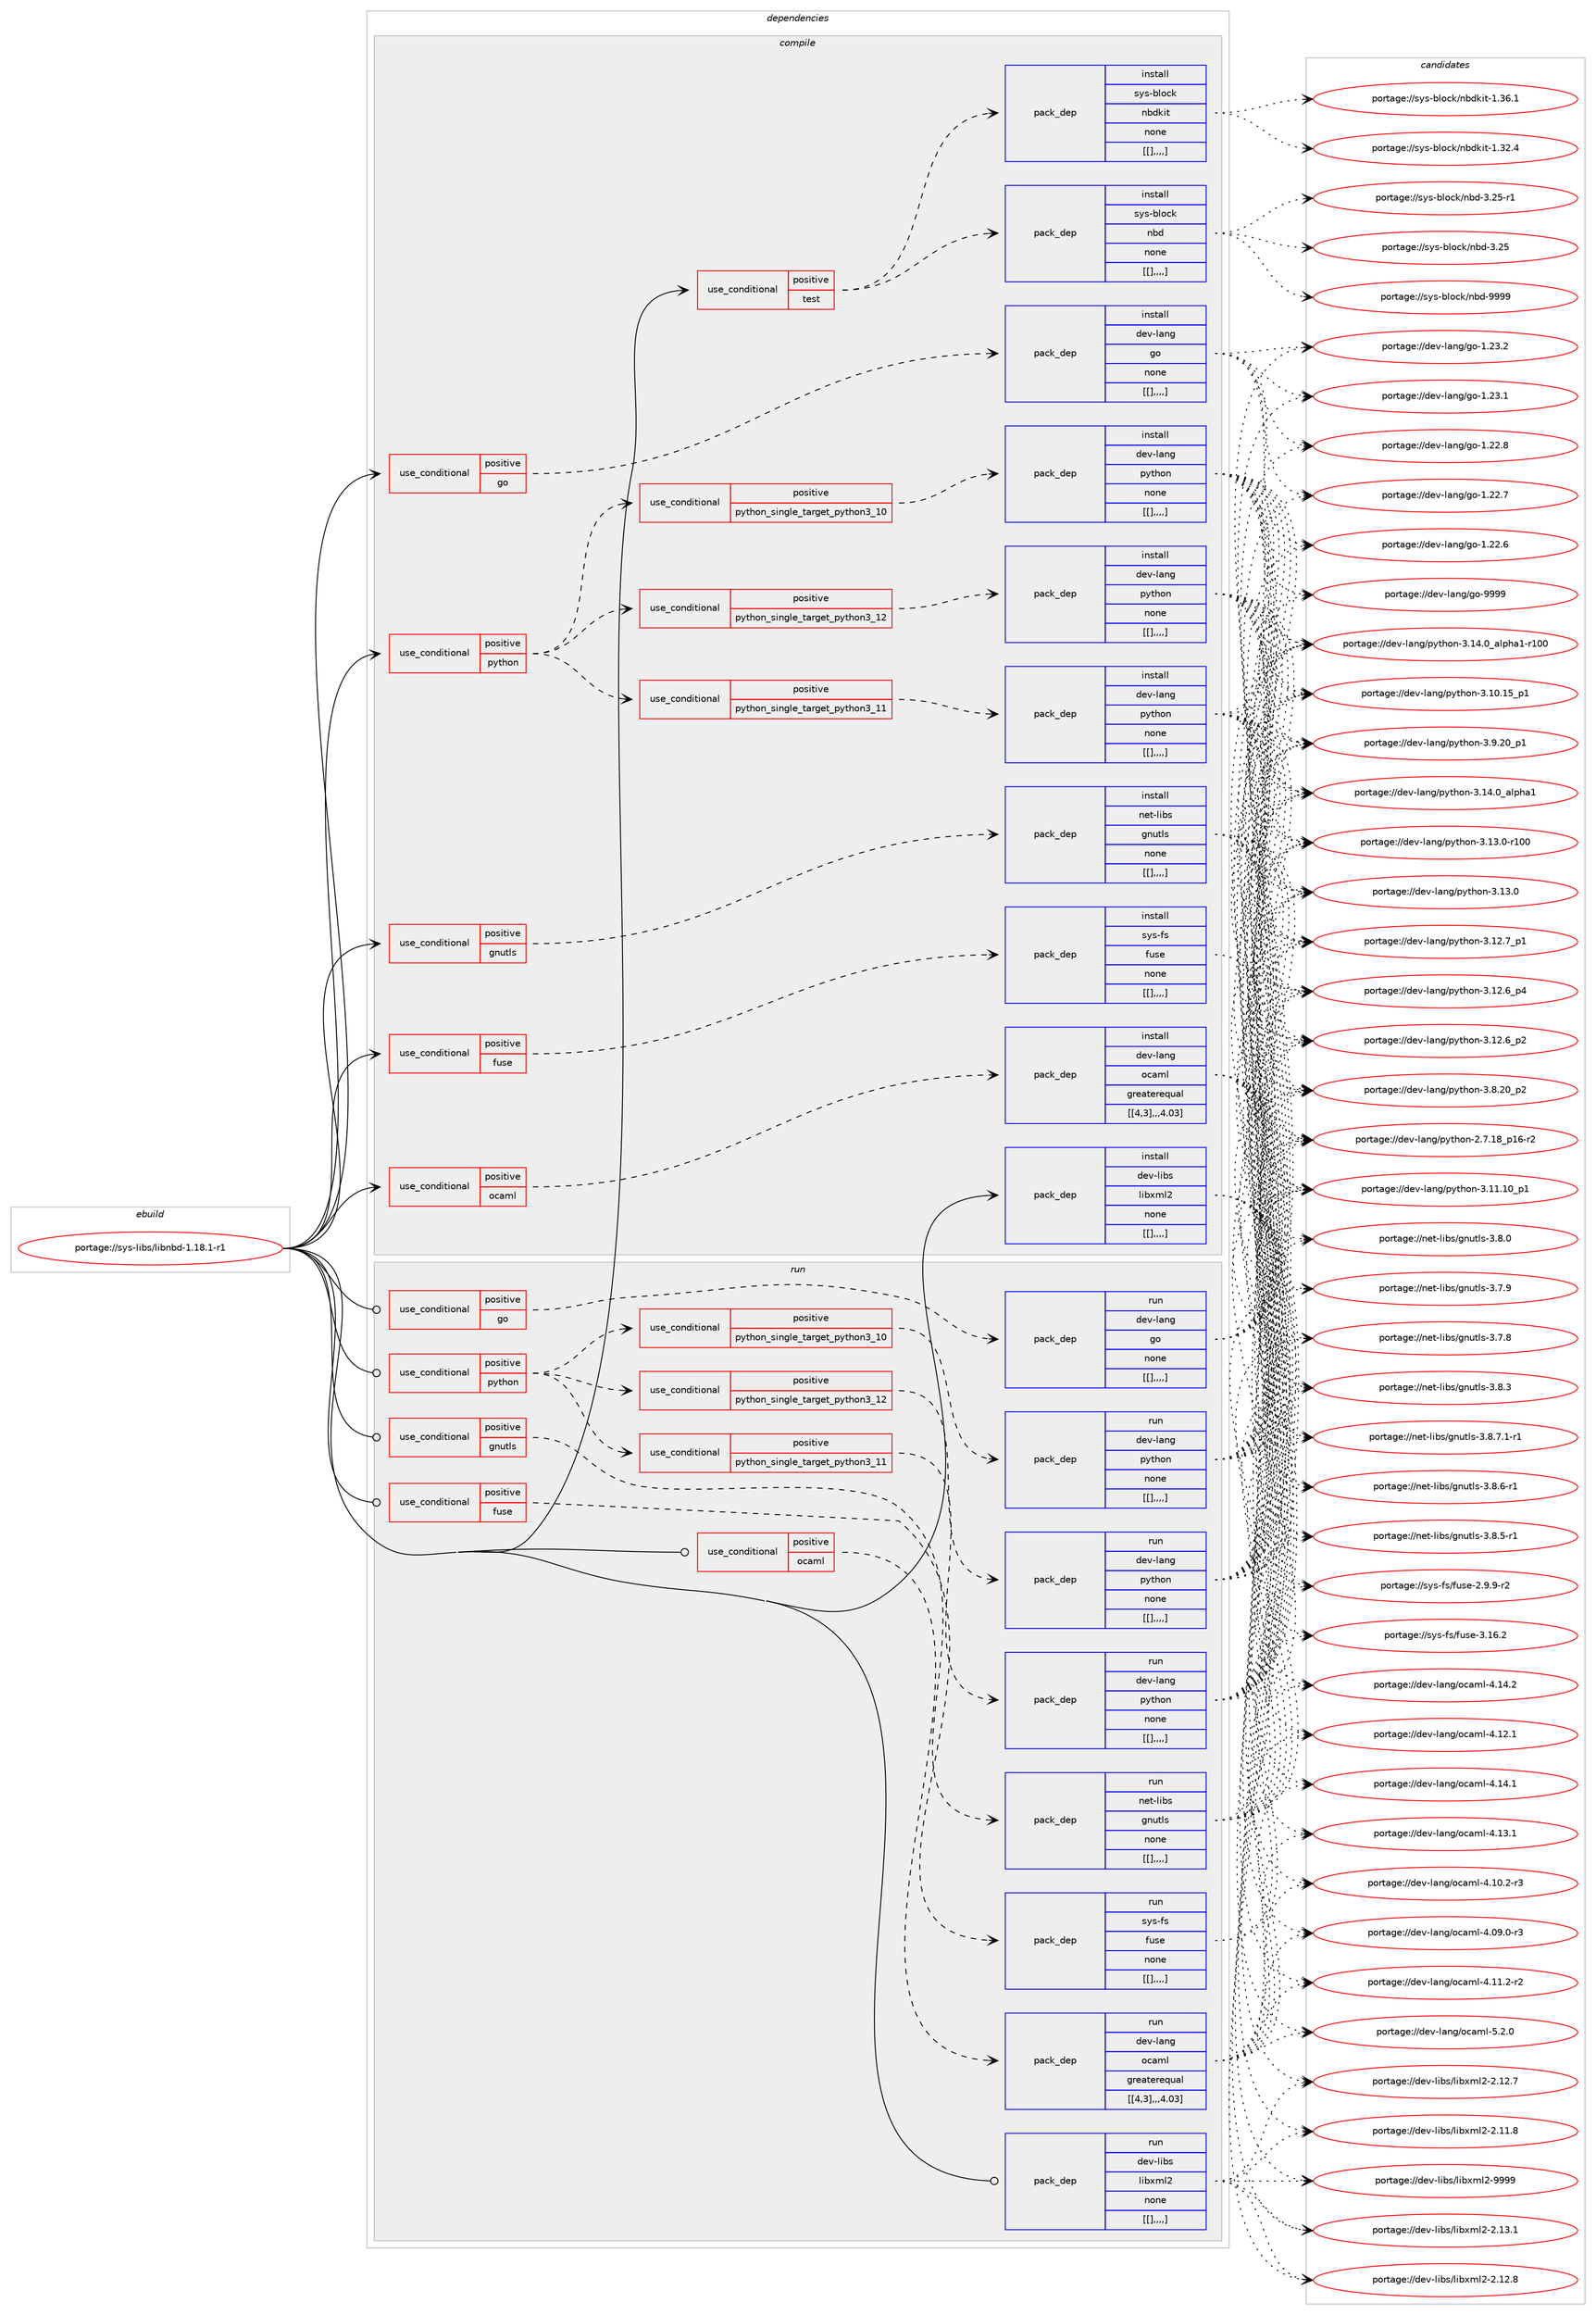 digraph prolog {

# *************
# Graph options
# *************

newrank=true;
concentrate=true;
compound=true;
graph [rankdir=LR,fontname=Helvetica,fontsize=10,ranksep=1.5];#, ranksep=2.5, nodesep=0.2];
edge  [arrowhead=vee];
node  [fontname=Helvetica,fontsize=10];

# **********
# The ebuild
# **********

subgraph cluster_leftcol {
color=gray;
label=<<i>ebuild</i>>;
id [label="portage://sys-libs/libnbd-1.18.1-r1", color=red, width=4, href="../sys-libs/libnbd-1.18.1-r1.svg"];
}

# ****************
# The dependencies
# ****************

subgraph cluster_midcol {
color=gray;
label=<<i>dependencies</i>>;
subgraph cluster_compile {
fillcolor="#eeeeee";
style=filled;
label=<<i>compile</i>>;
subgraph cond124373 {
dependency464687 [label=<<TABLE BORDER="0" CELLBORDER="1" CELLSPACING="0" CELLPADDING="4"><TR><TD ROWSPAN="3" CELLPADDING="10">use_conditional</TD></TR><TR><TD>positive</TD></TR><TR><TD>fuse</TD></TR></TABLE>>, shape=none, color=red];
subgraph pack337060 {
dependency464730 [label=<<TABLE BORDER="0" CELLBORDER="1" CELLSPACING="0" CELLPADDING="4" WIDTH="220"><TR><TD ROWSPAN="6" CELLPADDING="30">pack_dep</TD></TR><TR><TD WIDTH="110">install</TD></TR><TR><TD>sys-fs</TD></TR><TR><TD>fuse</TD></TR><TR><TD>none</TD></TR><TR><TD>[[],,,,]</TD></TR></TABLE>>, shape=none, color=blue];
}
dependency464687:e -> dependency464730:w [weight=20,style="dashed",arrowhead="vee"];
}
id:e -> dependency464687:w [weight=20,style="solid",arrowhead="vee"];
subgraph cond124401 {
dependency464738 [label=<<TABLE BORDER="0" CELLBORDER="1" CELLSPACING="0" CELLPADDING="4"><TR><TD ROWSPAN="3" CELLPADDING="10">use_conditional</TD></TR><TR><TD>positive</TD></TR><TR><TD>gnutls</TD></TR></TABLE>>, shape=none, color=red];
subgraph pack337079 {
dependency464758 [label=<<TABLE BORDER="0" CELLBORDER="1" CELLSPACING="0" CELLPADDING="4" WIDTH="220"><TR><TD ROWSPAN="6" CELLPADDING="30">pack_dep</TD></TR><TR><TD WIDTH="110">install</TD></TR><TR><TD>net-libs</TD></TR><TR><TD>gnutls</TD></TR><TR><TD>none</TD></TR><TR><TD>[[],,,,]</TD></TR></TABLE>>, shape=none, color=blue];
}
dependency464738:e -> dependency464758:w [weight=20,style="dashed",arrowhead="vee"];
}
id:e -> dependency464738:w [weight=20,style="solid",arrowhead="vee"];
subgraph cond124419 {
dependency464785 [label=<<TABLE BORDER="0" CELLBORDER="1" CELLSPACING="0" CELLPADDING="4"><TR><TD ROWSPAN="3" CELLPADDING="10">use_conditional</TD></TR><TR><TD>positive</TD></TR><TR><TD>go</TD></TR></TABLE>>, shape=none, color=red];
subgraph pack337112 {
dependency464803 [label=<<TABLE BORDER="0" CELLBORDER="1" CELLSPACING="0" CELLPADDING="4" WIDTH="220"><TR><TD ROWSPAN="6" CELLPADDING="30">pack_dep</TD></TR><TR><TD WIDTH="110">install</TD></TR><TR><TD>dev-lang</TD></TR><TR><TD>go</TD></TR><TR><TD>none</TD></TR><TR><TD>[[],,,,]</TD></TR></TABLE>>, shape=none, color=blue];
}
dependency464785:e -> dependency464803:w [weight=20,style="dashed",arrowhead="vee"];
}
id:e -> dependency464785:w [weight=20,style="solid",arrowhead="vee"];
subgraph cond124438 {
dependency464807 [label=<<TABLE BORDER="0" CELLBORDER="1" CELLSPACING="0" CELLPADDING="4"><TR><TD ROWSPAN="3" CELLPADDING="10">use_conditional</TD></TR><TR><TD>positive</TD></TR><TR><TD>ocaml</TD></TR></TABLE>>, shape=none, color=red];
subgraph pack337126 {
dependency464832 [label=<<TABLE BORDER="0" CELLBORDER="1" CELLSPACING="0" CELLPADDING="4" WIDTH="220"><TR><TD ROWSPAN="6" CELLPADDING="30">pack_dep</TD></TR><TR><TD WIDTH="110">install</TD></TR><TR><TD>dev-lang</TD></TR><TR><TD>ocaml</TD></TR><TR><TD>greaterequal</TD></TR><TR><TD>[[4,3],,,4.03]</TD></TR></TABLE>>, shape=none, color=blue];
}
dependency464807:e -> dependency464832:w [weight=20,style="dashed",arrowhead="vee"];
}
id:e -> dependency464807:w [weight=20,style="solid",arrowhead="vee"];
subgraph cond124461 {
dependency464917 [label=<<TABLE BORDER="0" CELLBORDER="1" CELLSPACING="0" CELLPADDING="4"><TR><TD ROWSPAN="3" CELLPADDING="10">use_conditional</TD></TR><TR><TD>positive</TD></TR><TR><TD>python</TD></TR></TABLE>>, shape=none, color=red];
subgraph cond124481 {
dependency464938 [label=<<TABLE BORDER="0" CELLBORDER="1" CELLSPACING="0" CELLPADDING="4"><TR><TD ROWSPAN="3" CELLPADDING="10">use_conditional</TD></TR><TR><TD>positive</TD></TR><TR><TD>python_single_target_python3_10</TD></TR></TABLE>>, shape=none, color=red];
subgraph pack337194 {
dependency464974 [label=<<TABLE BORDER="0" CELLBORDER="1" CELLSPACING="0" CELLPADDING="4" WIDTH="220"><TR><TD ROWSPAN="6" CELLPADDING="30">pack_dep</TD></TR><TR><TD WIDTH="110">install</TD></TR><TR><TD>dev-lang</TD></TR><TR><TD>python</TD></TR><TR><TD>none</TD></TR><TR><TD>[[],,,,]</TD></TR></TABLE>>, shape=none, color=blue];
}
dependency464938:e -> dependency464974:w [weight=20,style="dashed",arrowhead="vee"];
}
dependency464917:e -> dependency464938:w [weight=20,style="dashed",arrowhead="vee"];
subgraph cond124519 {
dependency464978 [label=<<TABLE BORDER="0" CELLBORDER="1" CELLSPACING="0" CELLPADDING="4"><TR><TD ROWSPAN="3" CELLPADDING="10">use_conditional</TD></TR><TR><TD>positive</TD></TR><TR><TD>python_single_target_python3_11</TD></TR></TABLE>>, shape=none, color=red];
subgraph pack337206 {
dependency464981 [label=<<TABLE BORDER="0" CELLBORDER="1" CELLSPACING="0" CELLPADDING="4" WIDTH="220"><TR><TD ROWSPAN="6" CELLPADDING="30">pack_dep</TD></TR><TR><TD WIDTH="110">install</TD></TR><TR><TD>dev-lang</TD></TR><TR><TD>python</TD></TR><TR><TD>none</TD></TR><TR><TD>[[],,,,]</TD></TR></TABLE>>, shape=none, color=blue];
}
dependency464978:e -> dependency464981:w [weight=20,style="dashed",arrowhead="vee"];
}
dependency464917:e -> dependency464978:w [weight=20,style="dashed",arrowhead="vee"];
subgraph cond124525 {
dependency464986 [label=<<TABLE BORDER="0" CELLBORDER="1" CELLSPACING="0" CELLPADDING="4"><TR><TD ROWSPAN="3" CELLPADDING="10">use_conditional</TD></TR><TR><TD>positive</TD></TR><TR><TD>python_single_target_python3_12</TD></TR></TABLE>>, shape=none, color=red];
subgraph pack337211 {
dependency465010 [label=<<TABLE BORDER="0" CELLBORDER="1" CELLSPACING="0" CELLPADDING="4" WIDTH="220"><TR><TD ROWSPAN="6" CELLPADDING="30">pack_dep</TD></TR><TR><TD WIDTH="110">install</TD></TR><TR><TD>dev-lang</TD></TR><TR><TD>python</TD></TR><TR><TD>none</TD></TR><TR><TD>[[],,,,]</TD></TR></TABLE>>, shape=none, color=blue];
}
dependency464986:e -> dependency465010:w [weight=20,style="dashed",arrowhead="vee"];
}
dependency464917:e -> dependency464986:w [weight=20,style="dashed",arrowhead="vee"];
}
id:e -> dependency464917:w [weight=20,style="solid",arrowhead="vee"];
subgraph cond124562 {
dependency465074 [label=<<TABLE BORDER="0" CELLBORDER="1" CELLSPACING="0" CELLPADDING="4"><TR><TD ROWSPAN="3" CELLPADDING="10">use_conditional</TD></TR><TR><TD>positive</TD></TR><TR><TD>test</TD></TR></TABLE>>, shape=none, color=red];
subgraph pack337256 {
dependency465078 [label=<<TABLE BORDER="0" CELLBORDER="1" CELLSPACING="0" CELLPADDING="4" WIDTH="220"><TR><TD ROWSPAN="6" CELLPADDING="30">pack_dep</TD></TR><TR><TD WIDTH="110">install</TD></TR><TR><TD>sys-block</TD></TR><TR><TD>nbd</TD></TR><TR><TD>none</TD></TR><TR><TD>[[],,,,]</TD></TR></TABLE>>, shape=none, color=blue];
}
dependency465074:e -> dependency465078:w [weight=20,style="dashed",arrowhead="vee"];
subgraph pack337259 {
dependency465082 [label=<<TABLE BORDER="0" CELLBORDER="1" CELLSPACING="0" CELLPADDING="4" WIDTH="220"><TR><TD ROWSPAN="6" CELLPADDING="30">pack_dep</TD></TR><TR><TD WIDTH="110">install</TD></TR><TR><TD>sys-block</TD></TR><TR><TD>nbdkit</TD></TR><TR><TD>none</TD></TR><TR><TD>[[],,,,]</TD></TR></TABLE>>, shape=none, color=blue];
}
dependency465074:e -> dependency465082:w [weight=20,style="dashed",arrowhead="vee"];
}
id:e -> dependency465074:w [weight=20,style="solid",arrowhead="vee"];
subgraph pack337264 {
dependency465111 [label=<<TABLE BORDER="0" CELLBORDER="1" CELLSPACING="0" CELLPADDING="4" WIDTH="220"><TR><TD ROWSPAN="6" CELLPADDING="30">pack_dep</TD></TR><TR><TD WIDTH="110">install</TD></TR><TR><TD>dev-libs</TD></TR><TR><TD>libxml2</TD></TR><TR><TD>none</TD></TR><TR><TD>[[],,,,]</TD></TR></TABLE>>, shape=none, color=blue];
}
id:e -> dependency465111:w [weight=20,style="solid",arrowhead="vee"];
}
subgraph cluster_compileandrun {
fillcolor="#eeeeee";
style=filled;
label=<<i>compile and run</i>>;
}
subgraph cluster_run {
fillcolor="#eeeeee";
style=filled;
label=<<i>run</i>>;
subgraph cond124581 {
dependency465118 [label=<<TABLE BORDER="0" CELLBORDER="1" CELLSPACING="0" CELLPADDING="4"><TR><TD ROWSPAN="3" CELLPADDING="10">use_conditional</TD></TR><TR><TD>positive</TD></TR><TR><TD>fuse</TD></TR></TABLE>>, shape=none, color=red];
subgraph pack337282 {
dependency465121 [label=<<TABLE BORDER="0" CELLBORDER="1" CELLSPACING="0" CELLPADDING="4" WIDTH="220"><TR><TD ROWSPAN="6" CELLPADDING="30">pack_dep</TD></TR><TR><TD WIDTH="110">run</TD></TR><TR><TD>sys-fs</TD></TR><TR><TD>fuse</TD></TR><TR><TD>none</TD></TR><TR><TD>[[],,,,]</TD></TR></TABLE>>, shape=none, color=blue];
}
dependency465118:e -> dependency465121:w [weight=20,style="dashed",arrowhead="vee"];
}
id:e -> dependency465118:w [weight=20,style="solid",arrowhead="odot"];
subgraph cond124606 {
dependency465214 [label=<<TABLE BORDER="0" CELLBORDER="1" CELLSPACING="0" CELLPADDING="4"><TR><TD ROWSPAN="3" CELLPADDING="10">use_conditional</TD></TR><TR><TD>positive</TD></TR><TR><TD>gnutls</TD></TR></TABLE>>, shape=none, color=red];
subgraph pack337372 {
dependency465300 [label=<<TABLE BORDER="0" CELLBORDER="1" CELLSPACING="0" CELLPADDING="4" WIDTH="220"><TR><TD ROWSPAN="6" CELLPADDING="30">pack_dep</TD></TR><TR><TD WIDTH="110">run</TD></TR><TR><TD>net-libs</TD></TR><TR><TD>gnutls</TD></TR><TR><TD>none</TD></TR><TR><TD>[[],,,,]</TD></TR></TABLE>>, shape=none, color=blue];
}
dependency465214:e -> dependency465300:w [weight=20,style="dashed",arrowhead="vee"];
}
id:e -> dependency465214:w [weight=20,style="solid",arrowhead="odot"];
subgraph cond124676 {
dependency465346 [label=<<TABLE BORDER="0" CELLBORDER="1" CELLSPACING="0" CELLPADDING="4"><TR><TD ROWSPAN="3" CELLPADDING="10">use_conditional</TD></TR><TR><TD>positive</TD></TR><TR><TD>go</TD></TR></TABLE>>, shape=none, color=red];
subgraph pack337437 {
dependency465393 [label=<<TABLE BORDER="0" CELLBORDER="1" CELLSPACING="0" CELLPADDING="4" WIDTH="220"><TR><TD ROWSPAN="6" CELLPADDING="30">pack_dep</TD></TR><TR><TD WIDTH="110">run</TD></TR><TR><TD>dev-lang</TD></TR><TR><TD>go</TD></TR><TR><TD>none</TD></TR><TR><TD>[[],,,,]</TD></TR></TABLE>>, shape=none, color=blue];
}
dependency465346:e -> dependency465393:w [weight=20,style="dashed",arrowhead="vee"];
}
id:e -> dependency465346:w [weight=20,style="solid",arrowhead="odot"];
subgraph cond124731 {
dependency465465 [label=<<TABLE BORDER="0" CELLBORDER="1" CELLSPACING="0" CELLPADDING="4"><TR><TD ROWSPAN="3" CELLPADDING="10">use_conditional</TD></TR><TR><TD>positive</TD></TR><TR><TD>ocaml</TD></TR></TABLE>>, shape=none, color=red];
subgraph pack337483 {
dependency465468 [label=<<TABLE BORDER="0" CELLBORDER="1" CELLSPACING="0" CELLPADDING="4" WIDTH="220"><TR><TD ROWSPAN="6" CELLPADDING="30">pack_dep</TD></TR><TR><TD WIDTH="110">run</TD></TR><TR><TD>dev-lang</TD></TR><TR><TD>ocaml</TD></TR><TR><TD>greaterequal</TD></TR><TR><TD>[[4,3],,,4.03]</TD></TR></TABLE>>, shape=none, color=blue];
}
dependency465465:e -> dependency465468:w [weight=20,style="dashed",arrowhead="vee"];
}
id:e -> dependency465465:w [weight=20,style="solid",arrowhead="odot"];
subgraph cond124740 {
dependency465516 [label=<<TABLE BORDER="0" CELLBORDER="1" CELLSPACING="0" CELLPADDING="4"><TR><TD ROWSPAN="3" CELLPADDING="10">use_conditional</TD></TR><TR><TD>positive</TD></TR><TR><TD>python</TD></TR></TABLE>>, shape=none, color=red];
subgraph cond124762 {
dependency465564 [label=<<TABLE BORDER="0" CELLBORDER="1" CELLSPACING="0" CELLPADDING="4"><TR><TD ROWSPAN="3" CELLPADDING="10">use_conditional</TD></TR><TR><TD>positive</TD></TR><TR><TD>python_single_target_python3_10</TD></TR></TABLE>>, shape=none, color=red];
subgraph pack337547 {
dependency465621 [label=<<TABLE BORDER="0" CELLBORDER="1" CELLSPACING="0" CELLPADDING="4" WIDTH="220"><TR><TD ROWSPAN="6" CELLPADDING="30">pack_dep</TD></TR><TR><TD WIDTH="110">run</TD></TR><TR><TD>dev-lang</TD></TR><TR><TD>python</TD></TR><TR><TD>none</TD></TR><TR><TD>[[],,,,]</TD></TR></TABLE>>, shape=none, color=blue];
}
dependency465564:e -> dependency465621:w [weight=20,style="dashed",arrowhead="vee"];
}
dependency465516:e -> dependency465564:w [weight=20,style="dashed",arrowhead="vee"];
subgraph cond124787 {
dependency465649 [label=<<TABLE BORDER="0" CELLBORDER="1" CELLSPACING="0" CELLPADDING="4"><TR><TD ROWSPAN="3" CELLPADDING="10">use_conditional</TD></TR><TR><TD>positive</TD></TR><TR><TD>python_single_target_python3_11</TD></TR></TABLE>>, shape=none, color=red];
subgraph pack337604 {
dependency465654 [label=<<TABLE BORDER="0" CELLBORDER="1" CELLSPACING="0" CELLPADDING="4" WIDTH="220"><TR><TD ROWSPAN="6" CELLPADDING="30">pack_dep</TD></TR><TR><TD WIDTH="110">run</TD></TR><TR><TD>dev-lang</TD></TR><TR><TD>python</TD></TR><TR><TD>none</TD></TR><TR><TD>[[],,,,]</TD></TR></TABLE>>, shape=none, color=blue];
}
dependency465649:e -> dependency465654:w [weight=20,style="dashed",arrowhead="vee"];
}
dependency465516:e -> dependency465649:w [weight=20,style="dashed",arrowhead="vee"];
subgraph cond124811 {
dependency465684 [label=<<TABLE BORDER="0" CELLBORDER="1" CELLSPACING="0" CELLPADDING="4"><TR><TD ROWSPAN="3" CELLPADDING="10">use_conditional</TD></TR><TR><TD>positive</TD></TR><TR><TD>python_single_target_python3_12</TD></TR></TABLE>>, shape=none, color=red];
subgraph pack337659 {
dependency465765 [label=<<TABLE BORDER="0" CELLBORDER="1" CELLSPACING="0" CELLPADDING="4" WIDTH="220"><TR><TD ROWSPAN="6" CELLPADDING="30">pack_dep</TD></TR><TR><TD WIDTH="110">run</TD></TR><TR><TD>dev-lang</TD></TR><TR><TD>python</TD></TR><TR><TD>none</TD></TR><TR><TD>[[],,,,]</TD></TR></TABLE>>, shape=none, color=blue];
}
dependency465684:e -> dependency465765:w [weight=20,style="dashed",arrowhead="vee"];
}
dependency465516:e -> dependency465684:w [weight=20,style="dashed",arrowhead="vee"];
}
id:e -> dependency465516:w [weight=20,style="solid",arrowhead="odot"];
subgraph pack337680 {
dependency465772 [label=<<TABLE BORDER="0" CELLBORDER="1" CELLSPACING="0" CELLPADDING="4" WIDTH="220"><TR><TD ROWSPAN="6" CELLPADDING="30">pack_dep</TD></TR><TR><TD WIDTH="110">run</TD></TR><TR><TD>dev-libs</TD></TR><TR><TD>libxml2</TD></TR><TR><TD>none</TD></TR><TR><TD>[[],,,,]</TD></TR></TABLE>>, shape=none, color=blue];
}
id:e -> dependency465772:w [weight=20,style="solid",arrowhead="odot"];
}
}

# **************
# The candidates
# **************

subgraph cluster_choices {
rank=same;
color=gray;
label=<<i>candidates</i>>;

subgraph choice337089 {
color=black;
nodesep=1;
choice115121115451021154710211711510145514649544650 [label="portage://sys-fs/fuse-3.16.2", color=red, width=4,href="../sys-fs/fuse-3.16.2.svg"];
choice11512111545102115471021171151014550465746574511450 [label="portage://sys-fs/fuse-2.9.9-r2", color=red, width=4,href="../sys-fs/fuse-2.9.9-r2.svg"];
dependency464730:e -> choice115121115451021154710211711510145514649544650:w [style=dotted,weight="100"];
dependency464730:e -> choice11512111545102115471021171151014550465746574511450:w [style=dotted,weight="100"];
}
subgraph choice337092 {
color=black;
nodesep=1;
choice11010111645108105981154710311011711610811545514656465546494511449 [label="portage://net-libs/gnutls-3.8.7.1-r1", color=red, width=4,href="../net-libs/gnutls-3.8.7.1-r1.svg"];
choice1101011164510810598115471031101171161081154551465646544511449 [label="portage://net-libs/gnutls-3.8.6-r1", color=red, width=4,href="../net-libs/gnutls-3.8.6-r1.svg"];
choice1101011164510810598115471031101171161081154551465646534511449 [label="portage://net-libs/gnutls-3.8.5-r1", color=red, width=4,href="../net-libs/gnutls-3.8.5-r1.svg"];
choice110101116451081059811547103110117116108115455146564651 [label="portage://net-libs/gnutls-3.8.3", color=red, width=4,href="../net-libs/gnutls-3.8.3.svg"];
choice110101116451081059811547103110117116108115455146564648 [label="portage://net-libs/gnutls-3.8.0", color=red, width=4,href="../net-libs/gnutls-3.8.0.svg"];
choice110101116451081059811547103110117116108115455146554657 [label="portage://net-libs/gnutls-3.7.9", color=red, width=4,href="../net-libs/gnutls-3.7.9.svg"];
choice110101116451081059811547103110117116108115455146554656 [label="portage://net-libs/gnutls-3.7.8", color=red, width=4,href="../net-libs/gnutls-3.7.8.svg"];
dependency464758:e -> choice11010111645108105981154710311011711610811545514656465546494511449:w [style=dotted,weight="100"];
dependency464758:e -> choice1101011164510810598115471031101171161081154551465646544511449:w [style=dotted,weight="100"];
dependency464758:e -> choice1101011164510810598115471031101171161081154551465646534511449:w [style=dotted,weight="100"];
dependency464758:e -> choice110101116451081059811547103110117116108115455146564651:w [style=dotted,weight="100"];
dependency464758:e -> choice110101116451081059811547103110117116108115455146564648:w [style=dotted,weight="100"];
dependency464758:e -> choice110101116451081059811547103110117116108115455146554657:w [style=dotted,weight="100"];
dependency464758:e -> choice110101116451081059811547103110117116108115455146554656:w [style=dotted,weight="100"];
}
subgraph choice337115 {
color=black;
nodesep=1;
choice1001011184510897110103471031114557575757 [label="portage://dev-lang/go-9999", color=red, width=4,href="../dev-lang/go-9999.svg"];
choice10010111845108971101034710311145494650514650 [label="portage://dev-lang/go-1.23.2", color=red, width=4,href="../dev-lang/go-1.23.2.svg"];
choice10010111845108971101034710311145494650514649 [label="portage://dev-lang/go-1.23.1", color=red, width=4,href="../dev-lang/go-1.23.1.svg"];
choice10010111845108971101034710311145494650504656 [label="portage://dev-lang/go-1.22.8", color=red, width=4,href="../dev-lang/go-1.22.8.svg"];
choice10010111845108971101034710311145494650504655 [label="portage://dev-lang/go-1.22.7", color=red, width=4,href="../dev-lang/go-1.22.7.svg"];
choice10010111845108971101034710311145494650504654 [label="portage://dev-lang/go-1.22.6", color=red, width=4,href="../dev-lang/go-1.22.6.svg"];
dependency464803:e -> choice1001011184510897110103471031114557575757:w [style=dotted,weight="100"];
dependency464803:e -> choice10010111845108971101034710311145494650514650:w [style=dotted,weight="100"];
dependency464803:e -> choice10010111845108971101034710311145494650514649:w [style=dotted,weight="100"];
dependency464803:e -> choice10010111845108971101034710311145494650504656:w [style=dotted,weight="100"];
dependency464803:e -> choice10010111845108971101034710311145494650504655:w [style=dotted,weight="100"];
dependency464803:e -> choice10010111845108971101034710311145494650504654:w [style=dotted,weight="100"];
}
subgraph choice337122 {
color=black;
nodesep=1;
choice1001011184510897110103471119997109108455346504648 [label="portage://dev-lang/ocaml-5.2.0", color=red, width=4,href="../dev-lang/ocaml-5.2.0.svg"];
choice100101118451089711010347111999710910845524649524650 [label="portage://dev-lang/ocaml-4.14.2", color=red, width=4,href="../dev-lang/ocaml-4.14.2.svg"];
choice100101118451089711010347111999710910845524649524649 [label="portage://dev-lang/ocaml-4.14.1", color=red, width=4,href="../dev-lang/ocaml-4.14.1.svg"];
choice100101118451089711010347111999710910845524649514649 [label="portage://dev-lang/ocaml-4.13.1", color=red, width=4,href="../dev-lang/ocaml-4.13.1.svg"];
choice100101118451089711010347111999710910845524649504649 [label="portage://dev-lang/ocaml-4.12.1", color=red, width=4,href="../dev-lang/ocaml-4.12.1.svg"];
choice1001011184510897110103471119997109108455246494946504511450 [label="portage://dev-lang/ocaml-4.11.2-r2", color=red, width=4,href="../dev-lang/ocaml-4.11.2-r2.svg"];
choice1001011184510897110103471119997109108455246494846504511451 [label="portage://dev-lang/ocaml-4.10.2-r3", color=red, width=4,href="../dev-lang/ocaml-4.10.2-r3.svg"];
choice1001011184510897110103471119997109108455246485746484511451 [label="portage://dev-lang/ocaml-4.09.0-r3", color=red, width=4,href="../dev-lang/ocaml-4.09.0-r3.svg"];
dependency464832:e -> choice1001011184510897110103471119997109108455346504648:w [style=dotted,weight="100"];
dependency464832:e -> choice100101118451089711010347111999710910845524649524650:w [style=dotted,weight="100"];
dependency464832:e -> choice100101118451089711010347111999710910845524649524649:w [style=dotted,weight="100"];
dependency464832:e -> choice100101118451089711010347111999710910845524649514649:w [style=dotted,weight="100"];
dependency464832:e -> choice100101118451089711010347111999710910845524649504649:w [style=dotted,weight="100"];
dependency464832:e -> choice1001011184510897110103471119997109108455246494946504511450:w [style=dotted,weight="100"];
dependency464832:e -> choice1001011184510897110103471119997109108455246494846504511451:w [style=dotted,weight="100"];
dependency464832:e -> choice1001011184510897110103471119997109108455246485746484511451:w [style=dotted,weight="100"];
}
subgraph choice337154 {
color=black;
nodesep=1;
choice100101118451089711010347112121116104111110455146495246489597108112104974945114494848 [label="portage://dev-lang/python-3.14.0_alpha1-r100", color=red, width=4,href="../dev-lang/python-3.14.0_alpha1-r100.svg"];
choice1001011184510897110103471121211161041111104551464952464895971081121049749 [label="portage://dev-lang/python-3.14.0_alpha1", color=red, width=4,href="../dev-lang/python-3.14.0_alpha1.svg"];
choice1001011184510897110103471121211161041111104551464951464845114494848 [label="portage://dev-lang/python-3.13.0-r100", color=red, width=4,href="../dev-lang/python-3.13.0-r100.svg"];
choice10010111845108971101034711212111610411111045514649514648 [label="portage://dev-lang/python-3.13.0", color=red, width=4,href="../dev-lang/python-3.13.0.svg"];
choice100101118451089711010347112121116104111110455146495046559511249 [label="portage://dev-lang/python-3.12.7_p1", color=red, width=4,href="../dev-lang/python-3.12.7_p1.svg"];
choice100101118451089711010347112121116104111110455146495046549511252 [label="portage://dev-lang/python-3.12.6_p4", color=red, width=4,href="../dev-lang/python-3.12.6_p4.svg"];
choice100101118451089711010347112121116104111110455146495046549511250 [label="portage://dev-lang/python-3.12.6_p2", color=red, width=4,href="../dev-lang/python-3.12.6_p2.svg"];
choice10010111845108971101034711212111610411111045514649494649489511249 [label="portage://dev-lang/python-3.11.10_p1", color=red, width=4,href="../dev-lang/python-3.11.10_p1.svg"];
choice10010111845108971101034711212111610411111045514649484649539511249 [label="portage://dev-lang/python-3.10.15_p1", color=red, width=4,href="../dev-lang/python-3.10.15_p1.svg"];
choice100101118451089711010347112121116104111110455146574650489511249 [label="portage://dev-lang/python-3.9.20_p1", color=red, width=4,href="../dev-lang/python-3.9.20_p1.svg"];
choice100101118451089711010347112121116104111110455146564650489511250 [label="portage://dev-lang/python-3.8.20_p2", color=red, width=4,href="../dev-lang/python-3.8.20_p2.svg"];
choice100101118451089711010347112121116104111110455046554649569511249544511450 [label="portage://dev-lang/python-2.7.18_p16-r2", color=red, width=4,href="../dev-lang/python-2.7.18_p16-r2.svg"];
dependency464974:e -> choice100101118451089711010347112121116104111110455146495246489597108112104974945114494848:w [style=dotted,weight="100"];
dependency464974:e -> choice1001011184510897110103471121211161041111104551464952464895971081121049749:w [style=dotted,weight="100"];
dependency464974:e -> choice1001011184510897110103471121211161041111104551464951464845114494848:w [style=dotted,weight="100"];
dependency464974:e -> choice10010111845108971101034711212111610411111045514649514648:w [style=dotted,weight="100"];
dependency464974:e -> choice100101118451089711010347112121116104111110455146495046559511249:w [style=dotted,weight="100"];
dependency464974:e -> choice100101118451089711010347112121116104111110455146495046549511252:w [style=dotted,weight="100"];
dependency464974:e -> choice100101118451089711010347112121116104111110455146495046549511250:w [style=dotted,weight="100"];
dependency464974:e -> choice10010111845108971101034711212111610411111045514649494649489511249:w [style=dotted,weight="100"];
dependency464974:e -> choice10010111845108971101034711212111610411111045514649484649539511249:w [style=dotted,weight="100"];
dependency464974:e -> choice100101118451089711010347112121116104111110455146574650489511249:w [style=dotted,weight="100"];
dependency464974:e -> choice100101118451089711010347112121116104111110455146564650489511250:w [style=dotted,weight="100"];
dependency464974:e -> choice100101118451089711010347112121116104111110455046554649569511249544511450:w [style=dotted,weight="100"];
}
subgraph choice337201 {
color=black;
nodesep=1;
choice100101118451089711010347112121116104111110455146495246489597108112104974945114494848 [label="portage://dev-lang/python-3.14.0_alpha1-r100", color=red, width=4,href="../dev-lang/python-3.14.0_alpha1-r100.svg"];
choice1001011184510897110103471121211161041111104551464952464895971081121049749 [label="portage://dev-lang/python-3.14.0_alpha1", color=red, width=4,href="../dev-lang/python-3.14.0_alpha1.svg"];
choice1001011184510897110103471121211161041111104551464951464845114494848 [label="portage://dev-lang/python-3.13.0-r100", color=red, width=4,href="../dev-lang/python-3.13.0-r100.svg"];
choice10010111845108971101034711212111610411111045514649514648 [label="portage://dev-lang/python-3.13.0", color=red, width=4,href="../dev-lang/python-3.13.0.svg"];
choice100101118451089711010347112121116104111110455146495046559511249 [label="portage://dev-lang/python-3.12.7_p1", color=red, width=4,href="../dev-lang/python-3.12.7_p1.svg"];
choice100101118451089711010347112121116104111110455146495046549511252 [label="portage://dev-lang/python-3.12.6_p4", color=red, width=4,href="../dev-lang/python-3.12.6_p4.svg"];
choice100101118451089711010347112121116104111110455146495046549511250 [label="portage://dev-lang/python-3.12.6_p2", color=red, width=4,href="../dev-lang/python-3.12.6_p2.svg"];
choice10010111845108971101034711212111610411111045514649494649489511249 [label="portage://dev-lang/python-3.11.10_p1", color=red, width=4,href="../dev-lang/python-3.11.10_p1.svg"];
choice10010111845108971101034711212111610411111045514649484649539511249 [label="portage://dev-lang/python-3.10.15_p1", color=red, width=4,href="../dev-lang/python-3.10.15_p1.svg"];
choice100101118451089711010347112121116104111110455146574650489511249 [label="portage://dev-lang/python-3.9.20_p1", color=red, width=4,href="../dev-lang/python-3.9.20_p1.svg"];
choice100101118451089711010347112121116104111110455146564650489511250 [label="portage://dev-lang/python-3.8.20_p2", color=red, width=4,href="../dev-lang/python-3.8.20_p2.svg"];
choice100101118451089711010347112121116104111110455046554649569511249544511450 [label="portage://dev-lang/python-2.7.18_p16-r2", color=red, width=4,href="../dev-lang/python-2.7.18_p16-r2.svg"];
dependency464981:e -> choice100101118451089711010347112121116104111110455146495246489597108112104974945114494848:w [style=dotted,weight="100"];
dependency464981:e -> choice1001011184510897110103471121211161041111104551464952464895971081121049749:w [style=dotted,weight="100"];
dependency464981:e -> choice1001011184510897110103471121211161041111104551464951464845114494848:w [style=dotted,weight="100"];
dependency464981:e -> choice10010111845108971101034711212111610411111045514649514648:w [style=dotted,weight="100"];
dependency464981:e -> choice100101118451089711010347112121116104111110455146495046559511249:w [style=dotted,weight="100"];
dependency464981:e -> choice100101118451089711010347112121116104111110455146495046549511252:w [style=dotted,weight="100"];
dependency464981:e -> choice100101118451089711010347112121116104111110455146495046549511250:w [style=dotted,weight="100"];
dependency464981:e -> choice10010111845108971101034711212111610411111045514649494649489511249:w [style=dotted,weight="100"];
dependency464981:e -> choice10010111845108971101034711212111610411111045514649484649539511249:w [style=dotted,weight="100"];
dependency464981:e -> choice100101118451089711010347112121116104111110455146574650489511249:w [style=dotted,weight="100"];
dependency464981:e -> choice100101118451089711010347112121116104111110455146564650489511250:w [style=dotted,weight="100"];
dependency464981:e -> choice100101118451089711010347112121116104111110455046554649569511249544511450:w [style=dotted,weight="100"];
}
subgraph choice337229 {
color=black;
nodesep=1;
choice100101118451089711010347112121116104111110455146495246489597108112104974945114494848 [label="portage://dev-lang/python-3.14.0_alpha1-r100", color=red, width=4,href="../dev-lang/python-3.14.0_alpha1-r100.svg"];
choice1001011184510897110103471121211161041111104551464952464895971081121049749 [label="portage://dev-lang/python-3.14.0_alpha1", color=red, width=4,href="../dev-lang/python-3.14.0_alpha1.svg"];
choice1001011184510897110103471121211161041111104551464951464845114494848 [label="portage://dev-lang/python-3.13.0-r100", color=red, width=4,href="../dev-lang/python-3.13.0-r100.svg"];
choice10010111845108971101034711212111610411111045514649514648 [label="portage://dev-lang/python-3.13.0", color=red, width=4,href="../dev-lang/python-3.13.0.svg"];
choice100101118451089711010347112121116104111110455146495046559511249 [label="portage://dev-lang/python-3.12.7_p1", color=red, width=4,href="../dev-lang/python-3.12.7_p1.svg"];
choice100101118451089711010347112121116104111110455146495046549511252 [label="portage://dev-lang/python-3.12.6_p4", color=red, width=4,href="../dev-lang/python-3.12.6_p4.svg"];
choice100101118451089711010347112121116104111110455146495046549511250 [label="portage://dev-lang/python-3.12.6_p2", color=red, width=4,href="../dev-lang/python-3.12.6_p2.svg"];
choice10010111845108971101034711212111610411111045514649494649489511249 [label="portage://dev-lang/python-3.11.10_p1", color=red, width=4,href="../dev-lang/python-3.11.10_p1.svg"];
choice10010111845108971101034711212111610411111045514649484649539511249 [label="portage://dev-lang/python-3.10.15_p1", color=red, width=4,href="../dev-lang/python-3.10.15_p1.svg"];
choice100101118451089711010347112121116104111110455146574650489511249 [label="portage://dev-lang/python-3.9.20_p1", color=red, width=4,href="../dev-lang/python-3.9.20_p1.svg"];
choice100101118451089711010347112121116104111110455146564650489511250 [label="portage://dev-lang/python-3.8.20_p2", color=red, width=4,href="../dev-lang/python-3.8.20_p2.svg"];
choice100101118451089711010347112121116104111110455046554649569511249544511450 [label="portage://dev-lang/python-2.7.18_p16-r2", color=red, width=4,href="../dev-lang/python-2.7.18_p16-r2.svg"];
dependency465010:e -> choice100101118451089711010347112121116104111110455146495246489597108112104974945114494848:w [style=dotted,weight="100"];
dependency465010:e -> choice1001011184510897110103471121211161041111104551464952464895971081121049749:w [style=dotted,weight="100"];
dependency465010:e -> choice1001011184510897110103471121211161041111104551464951464845114494848:w [style=dotted,weight="100"];
dependency465010:e -> choice10010111845108971101034711212111610411111045514649514648:w [style=dotted,weight="100"];
dependency465010:e -> choice100101118451089711010347112121116104111110455146495046559511249:w [style=dotted,weight="100"];
dependency465010:e -> choice100101118451089711010347112121116104111110455146495046549511252:w [style=dotted,weight="100"];
dependency465010:e -> choice100101118451089711010347112121116104111110455146495046549511250:w [style=dotted,weight="100"];
dependency465010:e -> choice10010111845108971101034711212111610411111045514649494649489511249:w [style=dotted,weight="100"];
dependency465010:e -> choice10010111845108971101034711212111610411111045514649484649539511249:w [style=dotted,weight="100"];
dependency465010:e -> choice100101118451089711010347112121116104111110455146574650489511249:w [style=dotted,weight="100"];
dependency465010:e -> choice100101118451089711010347112121116104111110455146564650489511250:w [style=dotted,weight="100"];
dependency465010:e -> choice100101118451089711010347112121116104111110455046554649569511249544511450:w [style=dotted,weight="100"];
}
subgraph choice337246 {
color=black;
nodesep=1;
choice11512111545981081119910747110981004557575757 [label="portage://sys-block/nbd-9999", color=red, width=4,href="../sys-block/nbd-9999.svg"];
choice115121115459810811199107471109810045514650534511449 [label="portage://sys-block/nbd-3.25-r1", color=red, width=4,href="../sys-block/nbd-3.25-r1.svg"];
choice11512111545981081119910747110981004551465053 [label="portage://sys-block/nbd-3.25", color=red, width=4,href="../sys-block/nbd-3.25.svg"];
dependency465078:e -> choice11512111545981081119910747110981004557575757:w [style=dotted,weight="100"];
dependency465078:e -> choice115121115459810811199107471109810045514650534511449:w [style=dotted,weight="100"];
dependency465078:e -> choice11512111545981081119910747110981004551465053:w [style=dotted,weight="100"];
}
subgraph choice337253 {
color=black;
nodesep=1;
choice115121115459810811199107471109810010710511645494651544649 [label="portage://sys-block/nbdkit-1.36.1", color=red, width=4,href="../sys-block/nbdkit-1.36.1.svg"];
choice115121115459810811199107471109810010710511645494651504652 [label="portage://sys-block/nbdkit-1.32.4", color=red, width=4,href="../sys-block/nbdkit-1.32.4.svg"];
dependency465082:e -> choice115121115459810811199107471109810010710511645494651544649:w [style=dotted,weight="100"];
dependency465082:e -> choice115121115459810811199107471109810010710511645494651504652:w [style=dotted,weight="100"];
}
subgraph choice337256 {
color=black;
nodesep=1;
choice10010111845108105981154710810598120109108504557575757 [label="portage://dev-libs/libxml2-9999", color=red, width=4,href="../dev-libs/libxml2-9999.svg"];
choice100101118451081059811547108105981201091085045504649514649 [label="portage://dev-libs/libxml2-2.13.1", color=red, width=4,href="../dev-libs/libxml2-2.13.1.svg"];
choice100101118451081059811547108105981201091085045504649504656 [label="portage://dev-libs/libxml2-2.12.8", color=red, width=4,href="../dev-libs/libxml2-2.12.8.svg"];
choice100101118451081059811547108105981201091085045504649504655 [label="portage://dev-libs/libxml2-2.12.7", color=red, width=4,href="../dev-libs/libxml2-2.12.7.svg"];
choice100101118451081059811547108105981201091085045504649494656 [label="portage://dev-libs/libxml2-2.11.8", color=red, width=4,href="../dev-libs/libxml2-2.11.8.svg"];
dependency465111:e -> choice10010111845108105981154710810598120109108504557575757:w [style=dotted,weight="100"];
dependency465111:e -> choice100101118451081059811547108105981201091085045504649514649:w [style=dotted,weight="100"];
dependency465111:e -> choice100101118451081059811547108105981201091085045504649504656:w [style=dotted,weight="100"];
dependency465111:e -> choice100101118451081059811547108105981201091085045504649504655:w [style=dotted,weight="100"];
dependency465111:e -> choice100101118451081059811547108105981201091085045504649494656:w [style=dotted,weight="100"];
}
subgraph choice337311 {
color=black;
nodesep=1;
choice115121115451021154710211711510145514649544650 [label="portage://sys-fs/fuse-3.16.2", color=red, width=4,href="../sys-fs/fuse-3.16.2.svg"];
choice11512111545102115471021171151014550465746574511450 [label="portage://sys-fs/fuse-2.9.9-r2", color=red, width=4,href="../sys-fs/fuse-2.9.9-r2.svg"];
dependency465121:e -> choice115121115451021154710211711510145514649544650:w [style=dotted,weight="100"];
dependency465121:e -> choice11512111545102115471021171151014550465746574511450:w [style=dotted,weight="100"];
}
subgraph choice337351 {
color=black;
nodesep=1;
choice11010111645108105981154710311011711610811545514656465546494511449 [label="portage://net-libs/gnutls-3.8.7.1-r1", color=red, width=4,href="../net-libs/gnutls-3.8.7.1-r1.svg"];
choice1101011164510810598115471031101171161081154551465646544511449 [label="portage://net-libs/gnutls-3.8.6-r1", color=red, width=4,href="../net-libs/gnutls-3.8.6-r1.svg"];
choice1101011164510810598115471031101171161081154551465646534511449 [label="portage://net-libs/gnutls-3.8.5-r1", color=red, width=4,href="../net-libs/gnutls-3.8.5-r1.svg"];
choice110101116451081059811547103110117116108115455146564651 [label="portage://net-libs/gnutls-3.8.3", color=red, width=4,href="../net-libs/gnutls-3.8.3.svg"];
choice110101116451081059811547103110117116108115455146564648 [label="portage://net-libs/gnutls-3.8.0", color=red, width=4,href="../net-libs/gnutls-3.8.0.svg"];
choice110101116451081059811547103110117116108115455146554657 [label="portage://net-libs/gnutls-3.7.9", color=red, width=4,href="../net-libs/gnutls-3.7.9.svg"];
choice110101116451081059811547103110117116108115455146554656 [label="portage://net-libs/gnutls-3.7.8", color=red, width=4,href="../net-libs/gnutls-3.7.8.svg"];
dependency465300:e -> choice11010111645108105981154710311011711610811545514656465546494511449:w [style=dotted,weight="100"];
dependency465300:e -> choice1101011164510810598115471031101171161081154551465646544511449:w [style=dotted,weight="100"];
dependency465300:e -> choice1101011164510810598115471031101171161081154551465646534511449:w [style=dotted,weight="100"];
dependency465300:e -> choice110101116451081059811547103110117116108115455146564651:w [style=dotted,weight="100"];
dependency465300:e -> choice110101116451081059811547103110117116108115455146564648:w [style=dotted,weight="100"];
dependency465300:e -> choice110101116451081059811547103110117116108115455146554657:w [style=dotted,weight="100"];
dependency465300:e -> choice110101116451081059811547103110117116108115455146554656:w [style=dotted,weight="100"];
}
subgraph choice337363 {
color=black;
nodesep=1;
choice1001011184510897110103471031114557575757 [label="portage://dev-lang/go-9999", color=red, width=4,href="../dev-lang/go-9999.svg"];
choice10010111845108971101034710311145494650514650 [label="portage://dev-lang/go-1.23.2", color=red, width=4,href="../dev-lang/go-1.23.2.svg"];
choice10010111845108971101034710311145494650514649 [label="portage://dev-lang/go-1.23.1", color=red, width=4,href="../dev-lang/go-1.23.1.svg"];
choice10010111845108971101034710311145494650504656 [label="portage://dev-lang/go-1.22.8", color=red, width=4,href="../dev-lang/go-1.22.8.svg"];
choice10010111845108971101034710311145494650504655 [label="portage://dev-lang/go-1.22.7", color=red, width=4,href="../dev-lang/go-1.22.7.svg"];
choice10010111845108971101034710311145494650504654 [label="portage://dev-lang/go-1.22.6", color=red, width=4,href="../dev-lang/go-1.22.6.svg"];
dependency465393:e -> choice1001011184510897110103471031114557575757:w [style=dotted,weight="100"];
dependency465393:e -> choice10010111845108971101034710311145494650514650:w [style=dotted,weight="100"];
dependency465393:e -> choice10010111845108971101034710311145494650514649:w [style=dotted,weight="100"];
dependency465393:e -> choice10010111845108971101034710311145494650504656:w [style=dotted,weight="100"];
dependency465393:e -> choice10010111845108971101034710311145494650504655:w [style=dotted,weight="100"];
dependency465393:e -> choice10010111845108971101034710311145494650504654:w [style=dotted,weight="100"];
}
subgraph choice337389 {
color=black;
nodesep=1;
choice1001011184510897110103471119997109108455346504648 [label="portage://dev-lang/ocaml-5.2.0", color=red, width=4,href="../dev-lang/ocaml-5.2.0.svg"];
choice100101118451089711010347111999710910845524649524650 [label="portage://dev-lang/ocaml-4.14.2", color=red, width=4,href="../dev-lang/ocaml-4.14.2.svg"];
choice100101118451089711010347111999710910845524649524649 [label="portage://dev-lang/ocaml-4.14.1", color=red, width=4,href="../dev-lang/ocaml-4.14.1.svg"];
choice100101118451089711010347111999710910845524649514649 [label="portage://dev-lang/ocaml-4.13.1", color=red, width=4,href="../dev-lang/ocaml-4.13.1.svg"];
choice100101118451089711010347111999710910845524649504649 [label="portage://dev-lang/ocaml-4.12.1", color=red, width=4,href="../dev-lang/ocaml-4.12.1.svg"];
choice1001011184510897110103471119997109108455246494946504511450 [label="portage://dev-lang/ocaml-4.11.2-r2", color=red, width=4,href="../dev-lang/ocaml-4.11.2-r2.svg"];
choice1001011184510897110103471119997109108455246494846504511451 [label="portage://dev-lang/ocaml-4.10.2-r3", color=red, width=4,href="../dev-lang/ocaml-4.10.2-r3.svg"];
choice1001011184510897110103471119997109108455246485746484511451 [label="portage://dev-lang/ocaml-4.09.0-r3", color=red, width=4,href="../dev-lang/ocaml-4.09.0-r3.svg"];
dependency465468:e -> choice1001011184510897110103471119997109108455346504648:w [style=dotted,weight="100"];
dependency465468:e -> choice100101118451089711010347111999710910845524649524650:w [style=dotted,weight="100"];
dependency465468:e -> choice100101118451089711010347111999710910845524649524649:w [style=dotted,weight="100"];
dependency465468:e -> choice100101118451089711010347111999710910845524649514649:w [style=dotted,weight="100"];
dependency465468:e -> choice100101118451089711010347111999710910845524649504649:w [style=dotted,weight="100"];
dependency465468:e -> choice1001011184510897110103471119997109108455246494946504511450:w [style=dotted,weight="100"];
dependency465468:e -> choice1001011184510897110103471119997109108455246494846504511451:w [style=dotted,weight="100"];
dependency465468:e -> choice1001011184510897110103471119997109108455246485746484511451:w [style=dotted,weight="100"];
}
subgraph choice337403 {
color=black;
nodesep=1;
choice100101118451089711010347112121116104111110455146495246489597108112104974945114494848 [label="portage://dev-lang/python-3.14.0_alpha1-r100", color=red, width=4,href="../dev-lang/python-3.14.0_alpha1-r100.svg"];
choice1001011184510897110103471121211161041111104551464952464895971081121049749 [label="portage://dev-lang/python-3.14.0_alpha1", color=red, width=4,href="../dev-lang/python-3.14.0_alpha1.svg"];
choice1001011184510897110103471121211161041111104551464951464845114494848 [label="portage://dev-lang/python-3.13.0-r100", color=red, width=4,href="../dev-lang/python-3.13.0-r100.svg"];
choice10010111845108971101034711212111610411111045514649514648 [label="portage://dev-lang/python-3.13.0", color=red, width=4,href="../dev-lang/python-3.13.0.svg"];
choice100101118451089711010347112121116104111110455146495046559511249 [label="portage://dev-lang/python-3.12.7_p1", color=red, width=4,href="../dev-lang/python-3.12.7_p1.svg"];
choice100101118451089711010347112121116104111110455146495046549511252 [label="portage://dev-lang/python-3.12.6_p4", color=red, width=4,href="../dev-lang/python-3.12.6_p4.svg"];
choice100101118451089711010347112121116104111110455146495046549511250 [label="portage://dev-lang/python-3.12.6_p2", color=red, width=4,href="../dev-lang/python-3.12.6_p2.svg"];
choice10010111845108971101034711212111610411111045514649494649489511249 [label="portage://dev-lang/python-3.11.10_p1", color=red, width=4,href="../dev-lang/python-3.11.10_p1.svg"];
choice10010111845108971101034711212111610411111045514649484649539511249 [label="portage://dev-lang/python-3.10.15_p1", color=red, width=4,href="../dev-lang/python-3.10.15_p1.svg"];
choice100101118451089711010347112121116104111110455146574650489511249 [label="portage://dev-lang/python-3.9.20_p1", color=red, width=4,href="../dev-lang/python-3.9.20_p1.svg"];
choice100101118451089711010347112121116104111110455146564650489511250 [label="portage://dev-lang/python-3.8.20_p2", color=red, width=4,href="../dev-lang/python-3.8.20_p2.svg"];
choice100101118451089711010347112121116104111110455046554649569511249544511450 [label="portage://dev-lang/python-2.7.18_p16-r2", color=red, width=4,href="../dev-lang/python-2.7.18_p16-r2.svg"];
dependency465621:e -> choice100101118451089711010347112121116104111110455146495246489597108112104974945114494848:w [style=dotted,weight="100"];
dependency465621:e -> choice1001011184510897110103471121211161041111104551464952464895971081121049749:w [style=dotted,weight="100"];
dependency465621:e -> choice1001011184510897110103471121211161041111104551464951464845114494848:w [style=dotted,weight="100"];
dependency465621:e -> choice10010111845108971101034711212111610411111045514649514648:w [style=dotted,weight="100"];
dependency465621:e -> choice100101118451089711010347112121116104111110455146495046559511249:w [style=dotted,weight="100"];
dependency465621:e -> choice100101118451089711010347112121116104111110455146495046549511252:w [style=dotted,weight="100"];
dependency465621:e -> choice100101118451089711010347112121116104111110455146495046549511250:w [style=dotted,weight="100"];
dependency465621:e -> choice10010111845108971101034711212111610411111045514649494649489511249:w [style=dotted,weight="100"];
dependency465621:e -> choice10010111845108971101034711212111610411111045514649484649539511249:w [style=dotted,weight="100"];
dependency465621:e -> choice100101118451089711010347112121116104111110455146574650489511249:w [style=dotted,weight="100"];
dependency465621:e -> choice100101118451089711010347112121116104111110455146564650489511250:w [style=dotted,weight="100"];
dependency465621:e -> choice100101118451089711010347112121116104111110455046554649569511249544511450:w [style=dotted,weight="100"];
}
subgraph choice337445 {
color=black;
nodesep=1;
choice100101118451089711010347112121116104111110455146495246489597108112104974945114494848 [label="portage://dev-lang/python-3.14.0_alpha1-r100", color=red, width=4,href="../dev-lang/python-3.14.0_alpha1-r100.svg"];
choice1001011184510897110103471121211161041111104551464952464895971081121049749 [label="portage://dev-lang/python-3.14.0_alpha1", color=red, width=4,href="../dev-lang/python-3.14.0_alpha1.svg"];
choice1001011184510897110103471121211161041111104551464951464845114494848 [label="portage://dev-lang/python-3.13.0-r100", color=red, width=4,href="../dev-lang/python-3.13.0-r100.svg"];
choice10010111845108971101034711212111610411111045514649514648 [label="portage://dev-lang/python-3.13.0", color=red, width=4,href="../dev-lang/python-3.13.0.svg"];
choice100101118451089711010347112121116104111110455146495046559511249 [label="portage://dev-lang/python-3.12.7_p1", color=red, width=4,href="../dev-lang/python-3.12.7_p1.svg"];
choice100101118451089711010347112121116104111110455146495046549511252 [label="portage://dev-lang/python-3.12.6_p4", color=red, width=4,href="../dev-lang/python-3.12.6_p4.svg"];
choice100101118451089711010347112121116104111110455146495046549511250 [label="portage://dev-lang/python-3.12.6_p2", color=red, width=4,href="../dev-lang/python-3.12.6_p2.svg"];
choice10010111845108971101034711212111610411111045514649494649489511249 [label="portage://dev-lang/python-3.11.10_p1", color=red, width=4,href="../dev-lang/python-3.11.10_p1.svg"];
choice10010111845108971101034711212111610411111045514649484649539511249 [label="portage://dev-lang/python-3.10.15_p1", color=red, width=4,href="../dev-lang/python-3.10.15_p1.svg"];
choice100101118451089711010347112121116104111110455146574650489511249 [label="portage://dev-lang/python-3.9.20_p1", color=red, width=4,href="../dev-lang/python-3.9.20_p1.svg"];
choice100101118451089711010347112121116104111110455146564650489511250 [label="portage://dev-lang/python-3.8.20_p2", color=red, width=4,href="../dev-lang/python-3.8.20_p2.svg"];
choice100101118451089711010347112121116104111110455046554649569511249544511450 [label="portage://dev-lang/python-2.7.18_p16-r2", color=red, width=4,href="../dev-lang/python-2.7.18_p16-r2.svg"];
dependency465654:e -> choice100101118451089711010347112121116104111110455146495246489597108112104974945114494848:w [style=dotted,weight="100"];
dependency465654:e -> choice1001011184510897110103471121211161041111104551464952464895971081121049749:w [style=dotted,weight="100"];
dependency465654:e -> choice1001011184510897110103471121211161041111104551464951464845114494848:w [style=dotted,weight="100"];
dependency465654:e -> choice10010111845108971101034711212111610411111045514649514648:w [style=dotted,weight="100"];
dependency465654:e -> choice100101118451089711010347112121116104111110455146495046559511249:w [style=dotted,weight="100"];
dependency465654:e -> choice100101118451089711010347112121116104111110455146495046549511252:w [style=dotted,weight="100"];
dependency465654:e -> choice100101118451089711010347112121116104111110455146495046549511250:w [style=dotted,weight="100"];
dependency465654:e -> choice10010111845108971101034711212111610411111045514649494649489511249:w [style=dotted,weight="100"];
dependency465654:e -> choice10010111845108971101034711212111610411111045514649484649539511249:w [style=dotted,weight="100"];
dependency465654:e -> choice100101118451089711010347112121116104111110455146574650489511249:w [style=dotted,weight="100"];
dependency465654:e -> choice100101118451089711010347112121116104111110455146564650489511250:w [style=dotted,weight="100"];
dependency465654:e -> choice100101118451089711010347112121116104111110455046554649569511249544511450:w [style=dotted,weight="100"];
}
subgraph choice337463 {
color=black;
nodesep=1;
choice100101118451089711010347112121116104111110455146495246489597108112104974945114494848 [label="portage://dev-lang/python-3.14.0_alpha1-r100", color=red, width=4,href="../dev-lang/python-3.14.0_alpha1-r100.svg"];
choice1001011184510897110103471121211161041111104551464952464895971081121049749 [label="portage://dev-lang/python-3.14.0_alpha1", color=red, width=4,href="../dev-lang/python-3.14.0_alpha1.svg"];
choice1001011184510897110103471121211161041111104551464951464845114494848 [label="portage://dev-lang/python-3.13.0-r100", color=red, width=4,href="../dev-lang/python-3.13.0-r100.svg"];
choice10010111845108971101034711212111610411111045514649514648 [label="portage://dev-lang/python-3.13.0", color=red, width=4,href="../dev-lang/python-3.13.0.svg"];
choice100101118451089711010347112121116104111110455146495046559511249 [label="portage://dev-lang/python-3.12.7_p1", color=red, width=4,href="../dev-lang/python-3.12.7_p1.svg"];
choice100101118451089711010347112121116104111110455146495046549511252 [label="portage://dev-lang/python-3.12.6_p4", color=red, width=4,href="../dev-lang/python-3.12.6_p4.svg"];
choice100101118451089711010347112121116104111110455146495046549511250 [label="portage://dev-lang/python-3.12.6_p2", color=red, width=4,href="../dev-lang/python-3.12.6_p2.svg"];
choice10010111845108971101034711212111610411111045514649494649489511249 [label="portage://dev-lang/python-3.11.10_p1", color=red, width=4,href="../dev-lang/python-3.11.10_p1.svg"];
choice10010111845108971101034711212111610411111045514649484649539511249 [label="portage://dev-lang/python-3.10.15_p1", color=red, width=4,href="../dev-lang/python-3.10.15_p1.svg"];
choice100101118451089711010347112121116104111110455146574650489511249 [label="portage://dev-lang/python-3.9.20_p1", color=red, width=4,href="../dev-lang/python-3.9.20_p1.svg"];
choice100101118451089711010347112121116104111110455146564650489511250 [label="portage://dev-lang/python-3.8.20_p2", color=red, width=4,href="../dev-lang/python-3.8.20_p2.svg"];
choice100101118451089711010347112121116104111110455046554649569511249544511450 [label="portage://dev-lang/python-2.7.18_p16-r2", color=red, width=4,href="../dev-lang/python-2.7.18_p16-r2.svg"];
dependency465765:e -> choice100101118451089711010347112121116104111110455146495246489597108112104974945114494848:w [style=dotted,weight="100"];
dependency465765:e -> choice1001011184510897110103471121211161041111104551464952464895971081121049749:w [style=dotted,weight="100"];
dependency465765:e -> choice1001011184510897110103471121211161041111104551464951464845114494848:w [style=dotted,weight="100"];
dependency465765:e -> choice10010111845108971101034711212111610411111045514649514648:w [style=dotted,weight="100"];
dependency465765:e -> choice100101118451089711010347112121116104111110455146495046559511249:w [style=dotted,weight="100"];
dependency465765:e -> choice100101118451089711010347112121116104111110455146495046549511252:w [style=dotted,weight="100"];
dependency465765:e -> choice100101118451089711010347112121116104111110455146495046549511250:w [style=dotted,weight="100"];
dependency465765:e -> choice10010111845108971101034711212111610411111045514649494649489511249:w [style=dotted,weight="100"];
dependency465765:e -> choice10010111845108971101034711212111610411111045514649484649539511249:w [style=dotted,weight="100"];
dependency465765:e -> choice100101118451089711010347112121116104111110455146574650489511249:w [style=dotted,weight="100"];
dependency465765:e -> choice100101118451089711010347112121116104111110455146564650489511250:w [style=dotted,weight="100"];
dependency465765:e -> choice100101118451089711010347112121116104111110455046554649569511249544511450:w [style=dotted,weight="100"];
}
subgraph choice337507 {
color=black;
nodesep=1;
choice10010111845108105981154710810598120109108504557575757 [label="portage://dev-libs/libxml2-9999", color=red, width=4,href="../dev-libs/libxml2-9999.svg"];
choice100101118451081059811547108105981201091085045504649514649 [label="portage://dev-libs/libxml2-2.13.1", color=red, width=4,href="../dev-libs/libxml2-2.13.1.svg"];
choice100101118451081059811547108105981201091085045504649504656 [label="portage://dev-libs/libxml2-2.12.8", color=red, width=4,href="../dev-libs/libxml2-2.12.8.svg"];
choice100101118451081059811547108105981201091085045504649504655 [label="portage://dev-libs/libxml2-2.12.7", color=red, width=4,href="../dev-libs/libxml2-2.12.7.svg"];
choice100101118451081059811547108105981201091085045504649494656 [label="portage://dev-libs/libxml2-2.11.8", color=red, width=4,href="../dev-libs/libxml2-2.11.8.svg"];
dependency465772:e -> choice10010111845108105981154710810598120109108504557575757:w [style=dotted,weight="100"];
dependency465772:e -> choice100101118451081059811547108105981201091085045504649514649:w [style=dotted,weight="100"];
dependency465772:e -> choice100101118451081059811547108105981201091085045504649504656:w [style=dotted,weight="100"];
dependency465772:e -> choice100101118451081059811547108105981201091085045504649504655:w [style=dotted,weight="100"];
dependency465772:e -> choice100101118451081059811547108105981201091085045504649494656:w [style=dotted,weight="100"];
}
}

}
